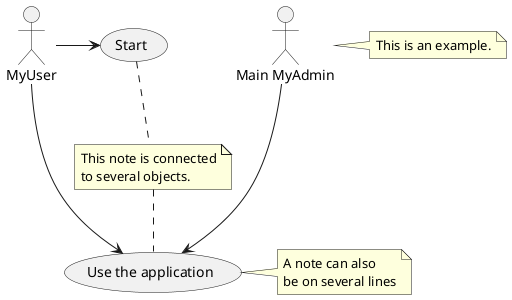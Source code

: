 @startuml
'https://plantuml.com/use-case-diagram

:Main MyAdmin: as Admin
(Use the application) as (Use)

MyUser -> (Start)
MyUser --> (Use)

Admin ---> (Use)

note right of Admin : This is an example.

note right of (Use)
A note can also
be on several lines
end note

note "This note is connected\nto several objects." as N2
(Start) .. N2
N2 .. (Use)
@enduml